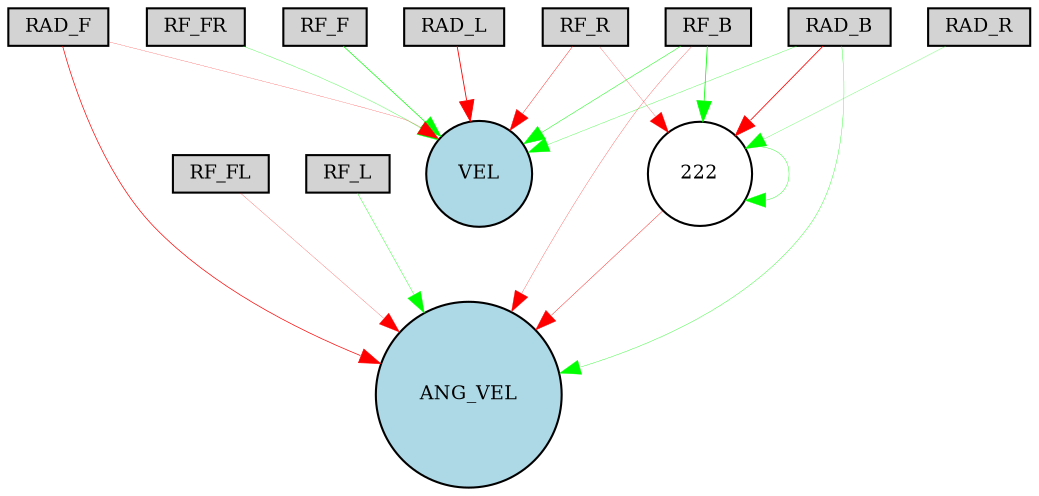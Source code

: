digraph {
	node [fontsize=9 height=0.2 shape=circle width=0.2]
	RF_R [fillcolor=lightgray shape=box style=filled]
	RF_FR [fillcolor=lightgray shape=box style=filled]
	RF_F [fillcolor=lightgray shape=box style=filled]
	RF_FL [fillcolor=lightgray shape=box style=filled]
	RF_L [fillcolor=lightgray shape=box style=filled]
	RF_B [fillcolor=lightgray shape=box style=filled]
	RAD_F [fillcolor=lightgray shape=box style=filled]
	RAD_L [fillcolor=lightgray shape=box style=filled]
	RAD_B [fillcolor=lightgray shape=box style=filled]
	RAD_R [fillcolor=lightgray shape=box style=filled]
	ANG_VEL [fillcolor=lightblue style=filled]
	VEL [fillcolor=lightblue style=filled]
	222 [fillcolor=white style=filled]
	222 -> ANG_VEL [color=red penwidth=0.18968745736831977 style=solid]
	RF_B -> ANG_VEL [color=red penwidth=0.1250692186421425 style=solid]
	RF_L -> ANG_VEL [color=green penwidth=0.17798842683492727 style=solid]
	RAD_F -> ANG_VEL [color=red penwidth=0.33360545523932605 style=solid]
	RAD_B -> 222 [color=red penwidth=0.38688957417818315 style=solid]
	RAD_B -> ANG_VEL [color=green penwidth=0.1700049323129916 style=solid]
	RF_B -> VEL [color=green penwidth=0.22697234268791006 style=solid]
	RAD_R -> 222 [color=green penwidth=0.11861419675316023 style=solid]
	222 -> 222 [color=green penwidth=0.1784596209439732 style=solid]
	RAD_F -> VEL [color=red penwidth=0.10538952634961372 style=solid]
	RF_FL -> ANG_VEL [color=red penwidth=0.11162630822658032 style=solid]
	RF_R -> VEL [color=red penwidth=0.18587146880155198 style=solid]
	RF_B -> 222 [color=green penwidth=0.37264027167851466 style=solid]
	RAD_B -> VEL [color=green penwidth=0.14159355564659487 style=solid]
	RAD_L -> VEL [color=red penwidth=0.41875713079525656 style=solid]
	RF_R -> 222 [color=red penwidth=0.10889304679118486 style=solid]
	RF_F -> VEL [color=green penwidth=0.3233671349325039 style=solid]
	RF_FR -> VEL [color=green penwidth=0.14265070030330945 style=solid]
}
